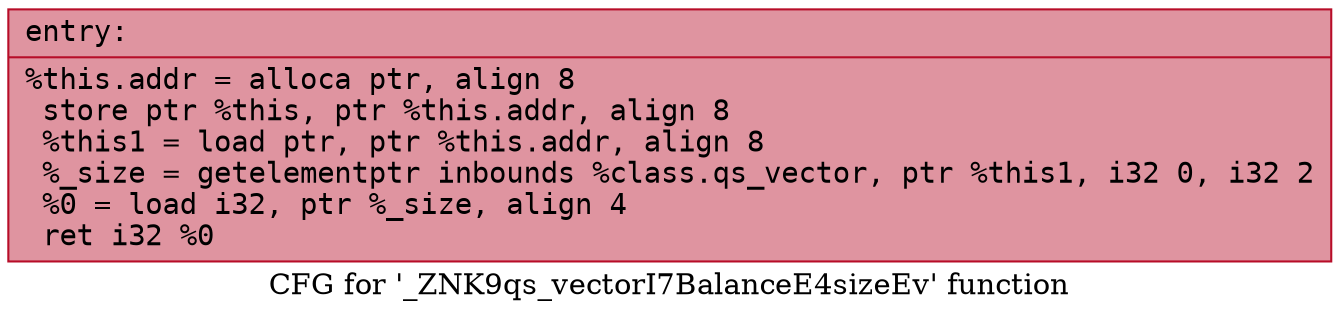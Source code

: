 digraph "CFG for '_ZNK9qs_vectorI7BalanceE4sizeEv' function" {
	label="CFG for '_ZNK9qs_vectorI7BalanceE4sizeEv' function";

	Node0x556c3c75fb40 [shape=record,color="#b70d28ff", style=filled, fillcolor="#b70d2870" fontname="Courier",label="{entry:\l|  %this.addr = alloca ptr, align 8\l  store ptr %this, ptr %this.addr, align 8\l  %this1 = load ptr, ptr %this.addr, align 8\l  %_size = getelementptr inbounds %class.qs_vector, ptr %this1, i32 0, i32 2\l  %0 = load i32, ptr %_size, align 4\l  ret i32 %0\l}"];
}
